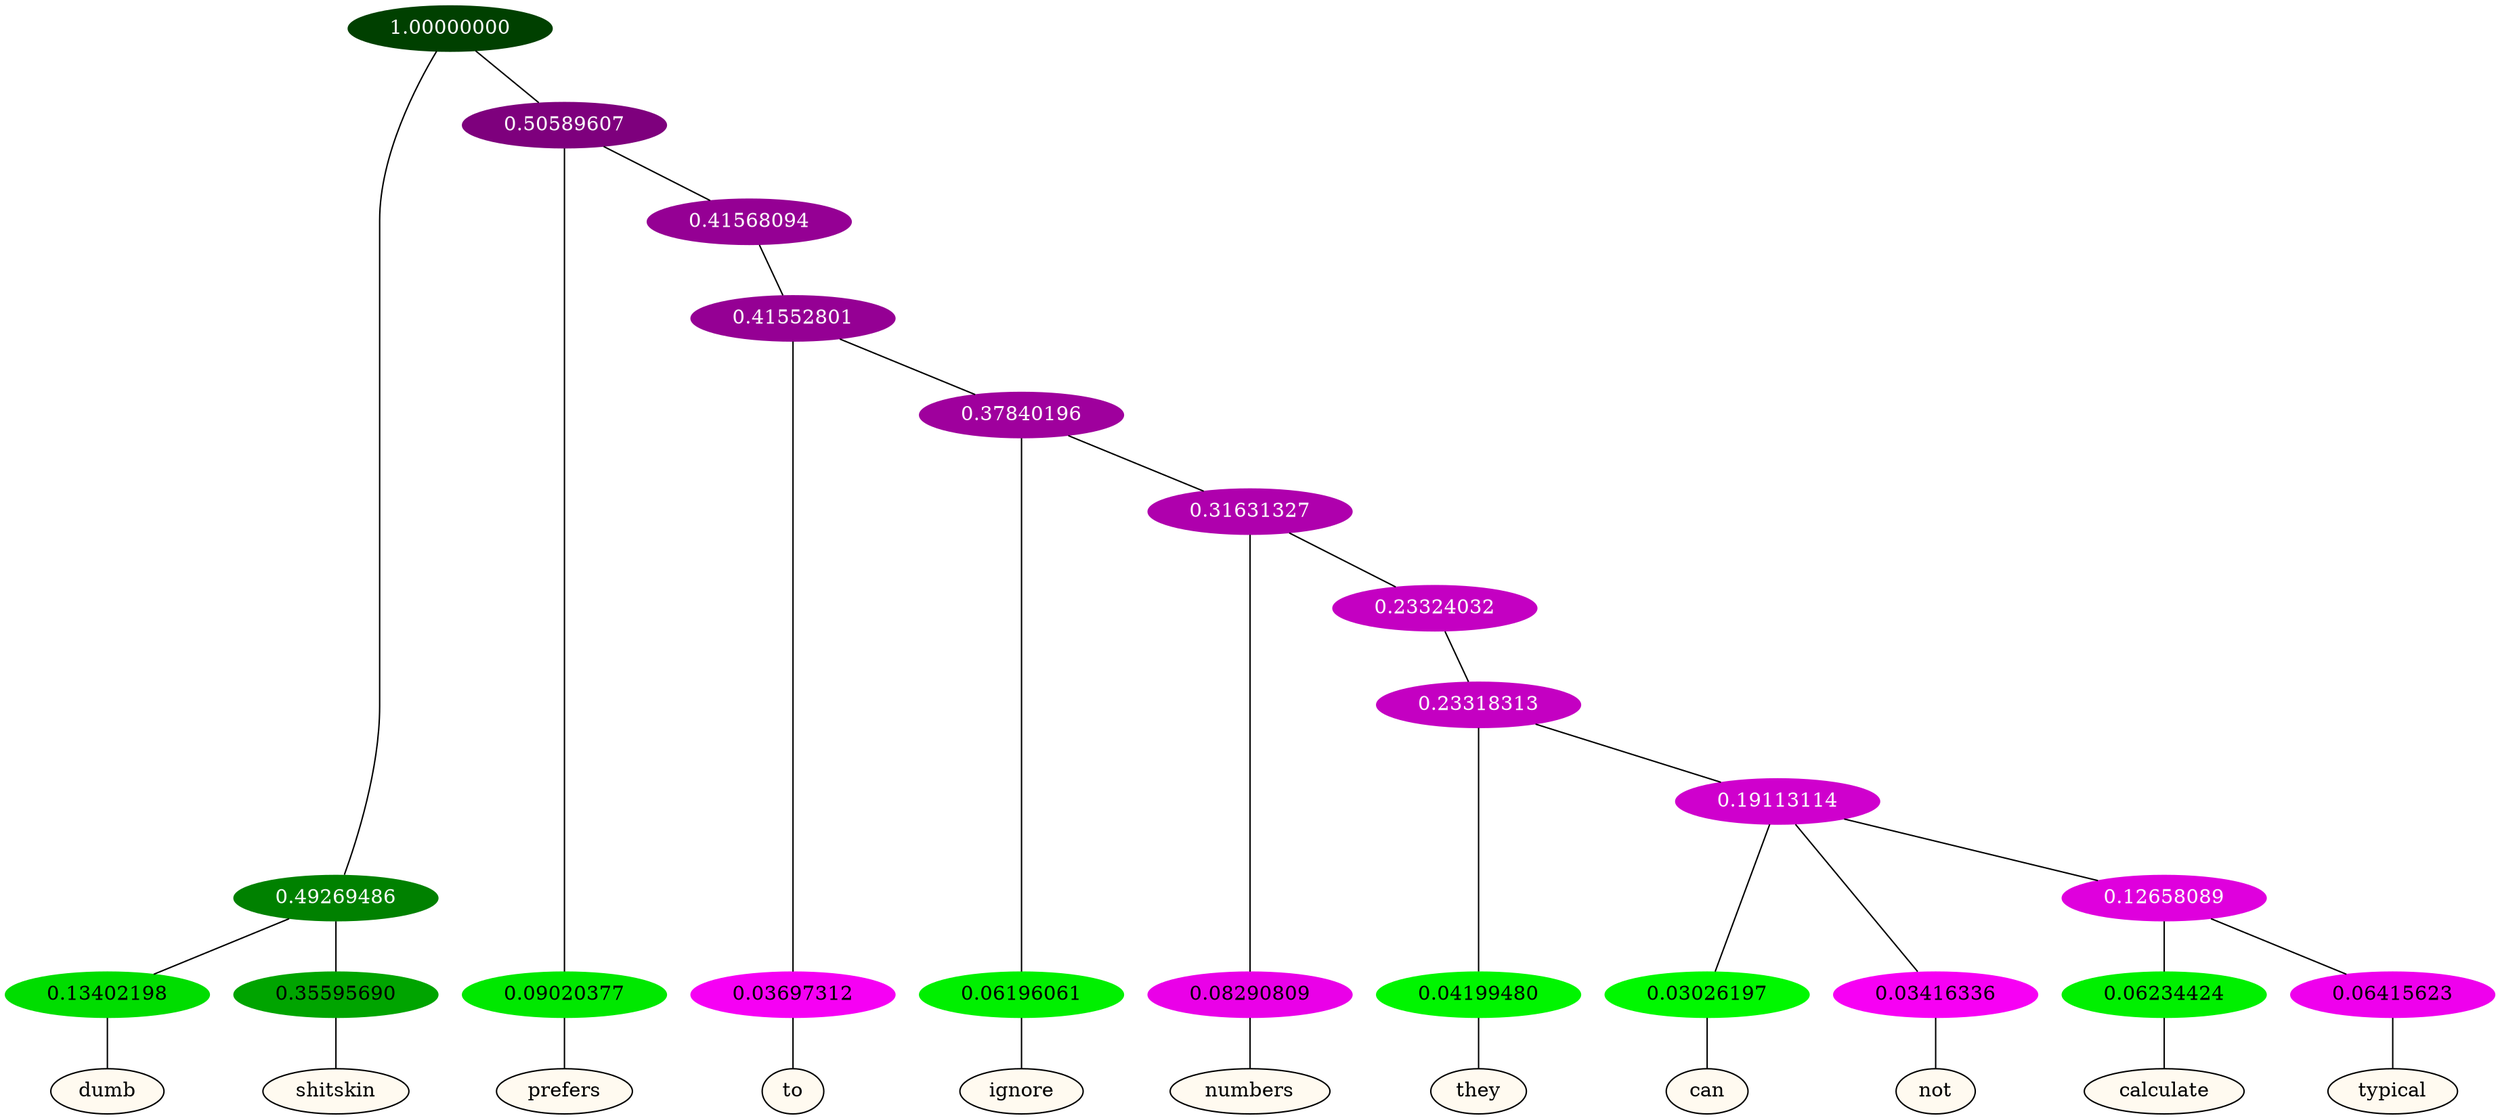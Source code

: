 graph {
	node [format=png height=0.15 nodesep=0.001 ordering=out overlap=prism overlap_scaling=0.01 ranksep=0.001 ratio=0.2 style=filled width=0.15]
	{
		rank=same
		a_w_3 [label=dumb color=black fillcolor=floralwhite style="filled,solid"]
		a_w_4 [label=shitskin color=black fillcolor=floralwhite style="filled,solid"]
		a_w_5 [label=prefers color=black fillcolor=floralwhite style="filled,solid"]
		a_w_8 [label=to color=black fillcolor=floralwhite style="filled,solid"]
		a_w_10 [label=ignore color=black fillcolor=floralwhite style="filled,solid"]
		a_w_12 [label=numbers color=black fillcolor=floralwhite style="filled,solid"]
		a_w_15 [label=they color=black fillcolor=floralwhite style="filled,solid"]
		a_w_17 [label=can color=black fillcolor=floralwhite style="filled,solid"]
		a_w_18 [label=not color=black fillcolor=floralwhite style="filled,solid"]
		a_w_20 [label=calculate color=black fillcolor=floralwhite style="filled,solid"]
		a_w_21 [label=typical color=black fillcolor=floralwhite style="filled,solid"]
	}
	a_n_3 -- a_w_3
	a_n_4 -- a_w_4
	a_n_5 -- a_w_5
	a_n_8 -- a_w_8
	a_n_10 -- a_w_10
	a_n_12 -- a_w_12
	a_n_15 -- a_w_15
	a_n_17 -- a_w_17
	a_n_18 -- a_w_18
	a_n_20 -- a_w_20
	a_n_21 -- a_w_21
	{
		rank=same
		a_n_3 [label=0.13402198 color="0.334 1.000 0.866" fontcolor=black]
		a_n_4 [label=0.35595690 color="0.334 1.000 0.644" fontcolor=black]
		a_n_5 [label=0.09020377 color="0.334 1.000 0.910" fontcolor=black]
		a_n_8 [label=0.03697312 color="0.835 1.000 0.963" fontcolor=black]
		a_n_10 [label=0.06196061 color="0.334 1.000 0.938" fontcolor=black]
		a_n_12 [label=0.08290809 color="0.835 1.000 0.917" fontcolor=black]
		a_n_15 [label=0.04199480 color="0.334 1.000 0.958" fontcolor=black]
		a_n_17 [label=0.03026197 color="0.334 1.000 0.970" fontcolor=black]
		a_n_18 [label=0.03416336 color="0.835 1.000 0.966" fontcolor=black]
		a_n_20 [label=0.06234424 color="0.334 1.000 0.938" fontcolor=black]
		a_n_21 [label=0.06415623 color="0.835 1.000 0.936" fontcolor=black]
	}
	a_n_0 [label=1.00000000 color="0.334 1.000 0.250" fontcolor=grey99]
	a_n_1 [label=0.49269486 color="0.334 1.000 0.507" fontcolor=grey99]
	a_n_0 -- a_n_1
	a_n_2 [label=0.50589607 color="0.835 1.000 0.494" fontcolor=grey99]
	a_n_0 -- a_n_2
	a_n_1 -- a_n_3
	a_n_1 -- a_n_4
	a_n_2 -- a_n_5
	a_n_6 [label=0.41568094 color="0.835 1.000 0.584" fontcolor=grey99]
	a_n_2 -- a_n_6
	a_n_7 [label=0.41552801 color="0.835 1.000 0.584" fontcolor=grey99]
	a_n_6 -- a_n_7
	a_n_7 -- a_n_8
	a_n_9 [label=0.37840196 color="0.835 1.000 0.622" fontcolor=grey99]
	a_n_7 -- a_n_9
	a_n_9 -- a_n_10
	a_n_11 [label=0.31631327 color="0.835 1.000 0.684" fontcolor=grey99]
	a_n_9 -- a_n_11
	a_n_11 -- a_n_12
	a_n_13 [label=0.23324032 color="0.835 1.000 0.767" fontcolor=grey99]
	a_n_11 -- a_n_13
	a_n_14 [label=0.23318313 color="0.835 1.000 0.767" fontcolor=grey99]
	a_n_13 -- a_n_14
	a_n_14 -- a_n_15
	a_n_16 [label=0.19113114 color="0.835 1.000 0.809" fontcolor=grey99]
	a_n_14 -- a_n_16
	a_n_16 -- a_n_17
	a_n_16 -- a_n_18
	a_n_19 [label=0.12658089 color="0.835 1.000 0.873" fontcolor=grey99]
	a_n_16 -- a_n_19
	a_n_19 -- a_n_20
	a_n_19 -- a_n_21
}
